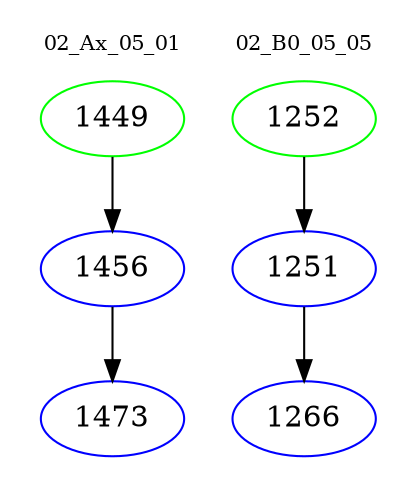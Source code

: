 digraph{
subgraph cluster_0 {
color = white
label = "02_Ax_05_01";
fontsize=10;
T0_1449 [label="1449", color="green"]
T0_1449 -> T0_1456 [color="black"]
T0_1456 [label="1456", color="blue"]
T0_1456 -> T0_1473 [color="black"]
T0_1473 [label="1473", color="blue"]
}
subgraph cluster_1 {
color = white
label = "02_B0_05_05";
fontsize=10;
T1_1252 [label="1252", color="green"]
T1_1252 -> T1_1251 [color="black"]
T1_1251 [label="1251", color="blue"]
T1_1251 -> T1_1266 [color="black"]
T1_1266 [label="1266", color="blue"]
}
}

